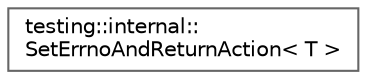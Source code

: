 digraph "Graphical Class Hierarchy"
{
 // LATEX_PDF_SIZE
  bgcolor="transparent";
  edge [fontname=Helvetica,fontsize=10,labelfontname=Helvetica,labelfontsize=10];
  node [fontname=Helvetica,fontsize=10,shape=box,height=0.2,width=0.4];
  rankdir="LR";
  Node0 [id="Node000000",label="testing::internal::\lSetErrnoAndReturnAction\< T \>",height=0.2,width=0.4,color="grey40", fillcolor="white", style="filled",URL="$classtesting_1_1internal_1_1_set_errno_and_return_action.html",tooltip=" "];
}
